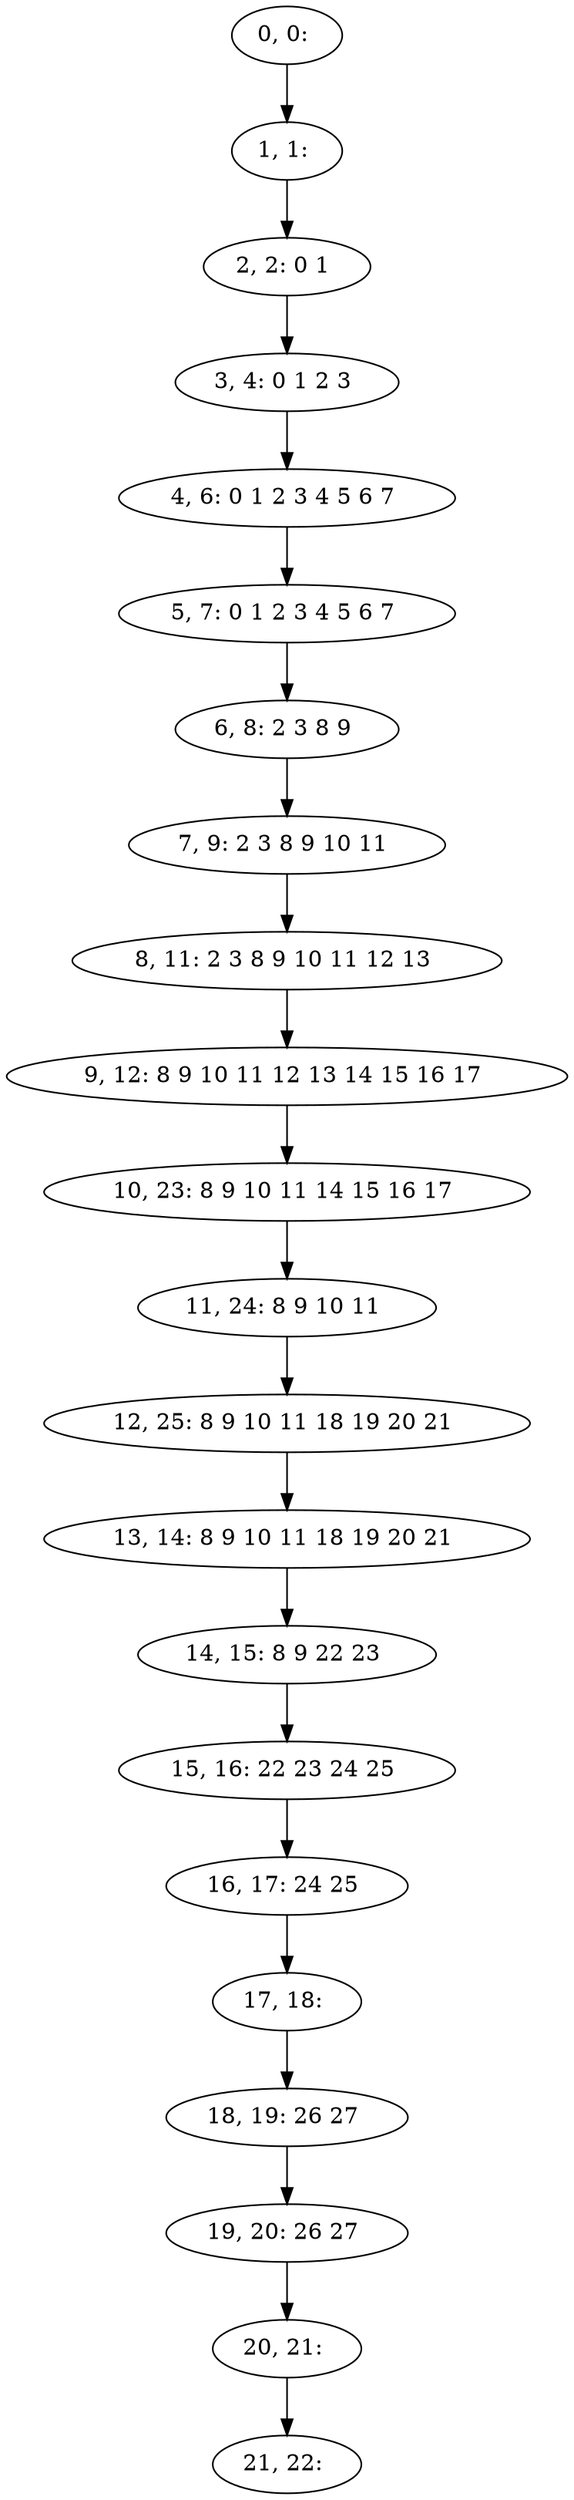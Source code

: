digraph G {
0[label="0, 0: "];
1[label="1, 1: "];
2[label="2, 2: 0 1 "];
3[label="3, 4: 0 1 2 3 "];
4[label="4, 6: 0 1 2 3 4 5 6 7 "];
5[label="5, 7: 0 1 2 3 4 5 6 7 "];
6[label="6, 8: 2 3 8 9 "];
7[label="7, 9: 2 3 8 9 10 11 "];
8[label="8, 11: 2 3 8 9 10 11 12 13 "];
9[label="9, 12: 8 9 10 11 12 13 14 15 16 17 "];
10[label="10, 23: 8 9 10 11 14 15 16 17 "];
11[label="11, 24: 8 9 10 11 "];
12[label="12, 25: 8 9 10 11 18 19 20 21 "];
13[label="13, 14: 8 9 10 11 18 19 20 21 "];
14[label="14, 15: 8 9 22 23 "];
15[label="15, 16: 22 23 24 25 "];
16[label="16, 17: 24 25 "];
17[label="17, 18: "];
18[label="18, 19: 26 27 "];
19[label="19, 20: 26 27 "];
20[label="20, 21: "];
21[label="21, 22: "];
0->1 ;
1->2 ;
2->3 ;
3->4 ;
4->5 ;
5->6 ;
6->7 ;
7->8 ;
8->9 ;
9->10 ;
10->11 ;
11->12 ;
12->13 ;
13->14 ;
14->15 ;
15->16 ;
16->17 ;
17->18 ;
18->19 ;
19->20 ;
20->21 ;
}
